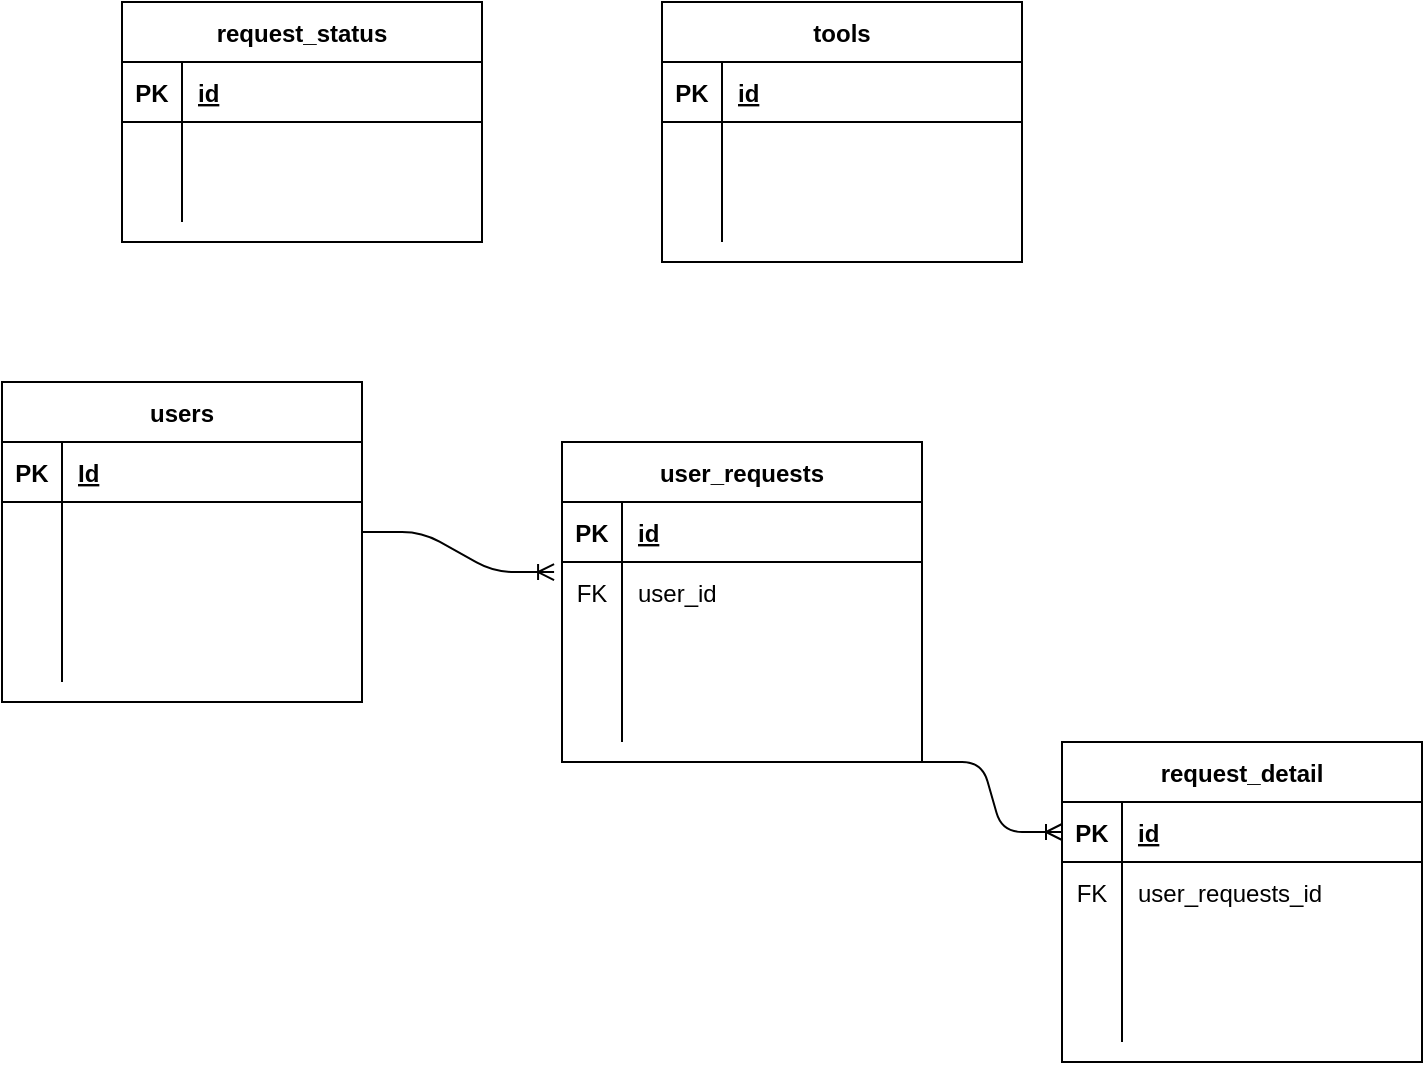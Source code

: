 <mxfile version="14.9.1" type="github">
  <diagram id="R2lEEEUBdFMjLlhIrx00" name="Page-1">
    <mxGraphModel dx="1355" dy="806" grid="1" gridSize="10" guides="1" tooltips="1" connect="1" arrows="1" fold="1" page="1" pageScale="1" pageWidth="850" pageHeight="1100" math="0" shadow="0" extFonts="Permanent Marker^https://fonts.googleapis.com/css?family=Permanent+Marker">
      <root>
        <mxCell id="0" />
        <mxCell id="1" parent="0" />
        <mxCell id="vipFnLTzo14QnkD1MS3u-1" value="users" style="shape=table;startSize=30;container=1;collapsible=1;childLayout=tableLayout;fixedRows=1;rowLines=0;fontStyle=1;align=center;resizeLast=1;" vertex="1" parent="1">
          <mxGeometry x="30" y="250" width="180" height="160" as="geometry" />
        </mxCell>
        <mxCell id="vipFnLTzo14QnkD1MS3u-2" value="" style="shape=partialRectangle;collapsible=0;dropTarget=0;pointerEvents=0;fillColor=none;top=0;left=0;bottom=1;right=0;points=[[0,0.5],[1,0.5]];portConstraint=eastwest;" vertex="1" parent="vipFnLTzo14QnkD1MS3u-1">
          <mxGeometry y="30" width="180" height="30" as="geometry" />
        </mxCell>
        <mxCell id="vipFnLTzo14QnkD1MS3u-3" value="PK" style="shape=partialRectangle;connectable=0;fillColor=none;top=0;left=0;bottom=0;right=0;fontStyle=1;overflow=hidden;" vertex="1" parent="vipFnLTzo14QnkD1MS3u-2">
          <mxGeometry width="30" height="30" as="geometry" />
        </mxCell>
        <mxCell id="vipFnLTzo14QnkD1MS3u-4" value="Id" style="shape=partialRectangle;connectable=0;fillColor=none;top=0;left=0;bottom=0;right=0;align=left;spacingLeft=6;fontStyle=5;overflow=hidden;" vertex="1" parent="vipFnLTzo14QnkD1MS3u-2">
          <mxGeometry x="30" width="150" height="30" as="geometry" />
        </mxCell>
        <mxCell id="vipFnLTzo14QnkD1MS3u-5" value="" style="shape=partialRectangle;collapsible=0;dropTarget=0;pointerEvents=0;fillColor=none;top=0;left=0;bottom=0;right=0;points=[[0,0.5],[1,0.5]];portConstraint=eastwest;" vertex="1" parent="vipFnLTzo14QnkD1MS3u-1">
          <mxGeometry y="60" width="180" height="30" as="geometry" />
        </mxCell>
        <mxCell id="vipFnLTzo14QnkD1MS3u-6" value="" style="shape=partialRectangle;connectable=0;fillColor=none;top=0;left=0;bottom=0;right=0;editable=1;overflow=hidden;" vertex="1" parent="vipFnLTzo14QnkD1MS3u-5">
          <mxGeometry width="30" height="30" as="geometry" />
        </mxCell>
        <mxCell id="vipFnLTzo14QnkD1MS3u-7" value="" style="shape=partialRectangle;connectable=0;fillColor=none;top=0;left=0;bottom=0;right=0;align=left;spacingLeft=6;overflow=hidden;" vertex="1" parent="vipFnLTzo14QnkD1MS3u-5">
          <mxGeometry x="30" width="150" height="30" as="geometry" />
        </mxCell>
        <mxCell id="vipFnLTzo14QnkD1MS3u-8" value="" style="shape=partialRectangle;collapsible=0;dropTarget=0;pointerEvents=0;fillColor=none;top=0;left=0;bottom=0;right=0;points=[[0,0.5],[1,0.5]];portConstraint=eastwest;" vertex="1" parent="vipFnLTzo14QnkD1MS3u-1">
          <mxGeometry y="90" width="180" height="30" as="geometry" />
        </mxCell>
        <mxCell id="vipFnLTzo14QnkD1MS3u-9" value="" style="shape=partialRectangle;connectable=0;fillColor=none;top=0;left=0;bottom=0;right=0;editable=1;overflow=hidden;" vertex="1" parent="vipFnLTzo14QnkD1MS3u-8">
          <mxGeometry width="30" height="30" as="geometry" />
        </mxCell>
        <mxCell id="vipFnLTzo14QnkD1MS3u-10" value="" style="shape=partialRectangle;connectable=0;fillColor=none;top=0;left=0;bottom=0;right=0;align=left;spacingLeft=6;overflow=hidden;" vertex="1" parent="vipFnLTzo14QnkD1MS3u-8">
          <mxGeometry x="30" width="150" height="30" as="geometry" />
        </mxCell>
        <mxCell id="vipFnLTzo14QnkD1MS3u-11" value="" style="shape=partialRectangle;collapsible=0;dropTarget=0;pointerEvents=0;fillColor=none;top=0;left=0;bottom=0;right=0;points=[[0,0.5],[1,0.5]];portConstraint=eastwest;" vertex="1" parent="vipFnLTzo14QnkD1MS3u-1">
          <mxGeometry y="120" width="180" height="30" as="geometry" />
        </mxCell>
        <mxCell id="vipFnLTzo14QnkD1MS3u-12" value="" style="shape=partialRectangle;connectable=0;fillColor=none;top=0;left=0;bottom=0;right=0;editable=1;overflow=hidden;" vertex="1" parent="vipFnLTzo14QnkD1MS3u-11">
          <mxGeometry width="30" height="30" as="geometry" />
        </mxCell>
        <mxCell id="vipFnLTzo14QnkD1MS3u-13" value="" style="shape=partialRectangle;connectable=0;fillColor=none;top=0;left=0;bottom=0;right=0;align=left;spacingLeft=6;overflow=hidden;" vertex="1" parent="vipFnLTzo14QnkD1MS3u-11">
          <mxGeometry x="30" width="150" height="30" as="geometry" />
        </mxCell>
        <mxCell id="vipFnLTzo14QnkD1MS3u-14" value="request_status" style="shape=table;startSize=30;container=1;collapsible=1;childLayout=tableLayout;fixedRows=1;rowLines=0;fontStyle=1;align=center;resizeLast=1;" vertex="1" parent="1">
          <mxGeometry x="90" y="60" width="180" height="120" as="geometry" />
        </mxCell>
        <mxCell id="vipFnLTzo14QnkD1MS3u-15" value="" style="shape=partialRectangle;collapsible=0;dropTarget=0;pointerEvents=0;fillColor=none;top=0;left=0;bottom=1;right=0;points=[[0,0.5],[1,0.5]];portConstraint=eastwest;" vertex="1" parent="vipFnLTzo14QnkD1MS3u-14">
          <mxGeometry y="30" width="180" height="30" as="geometry" />
        </mxCell>
        <mxCell id="vipFnLTzo14QnkD1MS3u-16" value="PK" style="shape=partialRectangle;connectable=0;fillColor=none;top=0;left=0;bottom=0;right=0;fontStyle=1;overflow=hidden;" vertex="1" parent="vipFnLTzo14QnkD1MS3u-15">
          <mxGeometry width="30" height="30" as="geometry" />
        </mxCell>
        <mxCell id="vipFnLTzo14QnkD1MS3u-17" value="id" style="shape=partialRectangle;connectable=0;fillColor=none;top=0;left=0;bottom=0;right=0;align=left;spacingLeft=6;fontStyle=5;overflow=hidden;" vertex="1" parent="vipFnLTzo14QnkD1MS3u-15">
          <mxGeometry x="30" width="150" height="30" as="geometry" />
        </mxCell>
        <mxCell id="vipFnLTzo14QnkD1MS3u-18" value="" style="shape=partialRectangle;collapsible=0;dropTarget=0;pointerEvents=0;fillColor=none;top=0;left=0;bottom=0;right=0;points=[[0,0.5],[1,0.5]];portConstraint=eastwest;" vertex="1" parent="vipFnLTzo14QnkD1MS3u-14">
          <mxGeometry y="60" width="180" height="30" as="geometry" />
        </mxCell>
        <mxCell id="vipFnLTzo14QnkD1MS3u-19" value="" style="shape=partialRectangle;connectable=0;fillColor=none;top=0;left=0;bottom=0;right=0;editable=1;overflow=hidden;" vertex="1" parent="vipFnLTzo14QnkD1MS3u-18">
          <mxGeometry width="30" height="30" as="geometry" />
        </mxCell>
        <mxCell id="vipFnLTzo14QnkD1MS3u-20" value="" style="shape=partialRectangle;connectable=0;fillColor=none;top=0;left=0;bottom=0;right=0;align=left;spacingLeft=6;overflow=hidden;" vertex="1" parent="vipFnLTzo14QnkD1MS3u-18">
          <mxGeometry x="30" width="150" height="30" as="geometry" />
        </mxCell>
        <mxCell id="vipFnLTzo14QnkD1MS3u-21" value="" style="shape=partialRectangle;collapsible=0;dropTarget=0;pointerEvents=0;fillColor=none;top=0;left=0;bottom=0;right=0;points=[[0,0.5],[1,0.5]];portConstraint=eastwest;" vertex="1" parent="vipFnLTzo14QnkD1MS3u-14">
          <mxGeometry y="90" width="180" height="20" as="geometry" />
        </mxCell>
        <mxCell id="vipFnLTzo14QnkD1MS3u-22" value="" style="shape=partialRectangle;connectable=0;fillColor=none;top=0;left=0;bottom=0;right=0;editable=1;overflow=hidden;" vertex="1" parent="vipFnLTzo14QnkD1MS3u-21">
          <mxGeometry width="30" height="20" as="geometry" />
        </mxCell>
        <mxCell id="vipFnLTzo14QnkD1MS3u-23" value="" style="shape=partialRectangle;connectable=0;fillColor=none;top=0;left=0;bottom=0;right=0;align=left;spacingLeft=6;overflow=hidden;" vertex="1" parent="vipFnLTzo14QnkD1MS3u-21">
          <mxGeometry x="30" width="150" height="20" as="geometry" />
        </mxCell>
        <mxCell id="vipFnLTzo14QnkD1MS3u-27" value="user_requests" style="shape=table;startSize=30;container=1;collapsible=1;childLayout=tableLayout;fixedRows=1;rowLines=0;fontStyle=1;align=center;resizeLast=1;" vertex="1" parent="1">
          <mxGeometry x="310" y="280" width="180" height="160" as="geometry" />
        </mxCell>
        <mxCell id="vipFnLTzo14QnkD1MS3u-28" value="" style="shape=partialRectangle;collapsible=0;dropTarget=0;pointerEvents=0;fillColor=none;top=0;left=0;bottom=1;right=0;points=[[0,0.5],[1,0.5]];portConstraint=eastwest;" vertex="1" parent="vipFnLTzo14QnkD1MS3u-27">
          <mxGeometry y="30" width="180" height="30" as="geometry" />
        </mxCell>
        <mxCell id="vipFnLTzo14QnkD1MS3u-29" value="PK" style="shape=partialRectangle;connectable=0;fillColor=none;top=0;left=0;bottom=0;right=0;fontStyle=1;overflow=hidden;" vertex="1" parent="vipFnLTzo14QnkD1MS3u-28">
          <mxGeometry width="30" height="30" as="geometry" />
        </mxCell>
        <mxCell id="vipFnLTzo14QnkD1MS3u-30" value="id" style="shape=partialRectangle;connectable=0;fillColor=none;top=0;left=0;bottom=0;right=0;align=left;spacingLeft=6;fontStyle=5;overflow=hidden;" vertex="1" parent="vipFnLTzo14QnkD1MS3u-28">
          <mxGeometry x="30" width="150" height="30" as="geometry" />
        </mxCell>
        <mxCell id="vipFnLTzo14QnkD1MS3u-31" value="" style="shape=partialRectangle;collapsible=0;dropTarget=0;pointerEvents=0;fillColor=none;top=0;left=0;bottom=0;right=0;points=[[0,0.5],[1,0.5]];portConstraint=eastwest;" vertex="1" parent="vipFnLTzo14QnkD1MS3u-27">
          <mxGeometry y="60" width="180" height="30" as="geometry" />
        </mxCell>
        <mxCell id="vipFnLTzo14QnkD1MS3u-32" value="FK" style="shape=partialRectangle;connectable=0;fillColor=none;top=0;left=0;bottom=0;right=0;editable=1;overflow=hidden;" vertex="1" parent="vipFnLTzo14QnkD1MS3u-31">
          <mxGeometry width="30" height="30" as="geometry" />
        </mxCell>
        <mxCell id="vipFnLTzo14QnkD1MS3u-33" value="user_id" style="shape=partialRectangle;connectable=0;fillColor=none;top=0;left=0;bottom=0;right=0;align=left;spacingLeft=6;overflow=hidden;" vertex="1" parent="vipFnLTzo14QnkD1MS3u-31">
          <mxGeometry x="30" width="150" height="30" as="geometry" />
        </mxCell>
        <mxCell id="vipFnLTzo14QnkD1MS3u-34" value="" style="shape=partialRectangle;collapsible=0;dropTarget=0;pointerEvents=0;fillColor=none;top=0;left=0;bottom=0;right=0;points=[[0,0.5],[1,0.5]];portConstraint=eastwest;" vertex="1" parent="vipFnLTzo14QnkD1MS3u-27">
          <mxGeometry y="90" width="180" height="30" as="geometry" />
        </mxCell>
        <mxCell id="vipFnLTzo14QnkD1MS3u-35" value="" style="shape=partialRectangle;connectable=0;fillColor=none;top=0;left=0;bottom=0;right=0;editable=1;overflow=hidden;" vertex="1" parent="vipFnLTzo14QnkD1MS3u-34">
          <mxGeometry width="30" height="30" as="geometry" />
        </mxCell>
        <mxCell id="vipFnLTzo14QnkD1MS3u-36" value="" style="shape=partialRectangle;connectable=0;fillColor=none;top=0;left=0;bottom=0;right=0;align=left;spacingLeft=6;overflow=hidden;" vertex="1" parent="vipFnLTzo14QnkD1MS3u-34">
          <mxGeometry x="30" width="150" height="30" as="geometry" />
        </mxCell>
        <mxCell id="vipFnLTzo14QnkD1MS3u-37" value="" style="shape=partialRectangle;collapsible=0;dropTarget=0;pointerEvents=0;fillColor=none;top=0;left=0;bottom=0;right=0;points=[[0,0.5],[1,0.5]];portConstraint=eastwest;" vertex="1" parent="vipFnLTzo14QnkD1MS3u-27">
          <mxGeometry y="120" width="180" height="30" as="geometry" />
        </mxCell>
        <mxCell id="vipFnLTzo14QnkD1MS3u-38" value="" style="shape=partialRectangle;connectable=0;fillColor=none;top=0;left=0;bottom=0;right=0;editable=1;overflow=hidden;" vertex="1" parent="vipFnLTzo14QnkD1MS3u-37">
          <mxGeometry width="30" height="30" as="geometry" />
        </mxCell>
        <mxCell id="vipFnLTzo14QnkD1MS3u-39" value="" style="shape=partialRectangle;connectable=0;fillColor=none;top=0;left=0;bottom=0;right=0;align=left;spacingLeft=6;overflow=hidden;" vertex="1" parent="vipFnLTzo14QnkD1MS3u-37">
          <mxGeometry x="30" width="150" height="30" as="geometry" />
        </mxCell>
        <mxCell id="vipFnLTzo14QnkD1MS3u-40" value="request_detail" style="shape=table;startSize=30;container=1;collapsible=1;childLayout=tableLayout;fixedRows=1;rowLines=0;fontStyle=1;align=center;resizeLast=1;" vertex="1" parent="1">
          <mxGeometry x="560" y="430" width="180" height="160" as="geometry" />
        </mxCell>
        <mxCell id="vipFnLTzo14QnkD1MS3u-41" value="" style="shape=partialRectangle;collapsible=0;dropTarget=0;pointerEvents=0;fillColor=none;top=0;left=0;bottom=1;right=0;points=[[0,0.5],[1,0.5]];portConstraint=eastwest;" vertex="1" parent="vipFnLTzo14QnkD1MS3u-40">
          <mxGeometry y="30" width="180" height="30" as="geometry" />
        </mxCell>
        <mxCell id="vipFnLTzo14QnkD1MS3u-42" value="PK" style="shape=partialRectangle;connectable=0;fillColor=none;top=0;left=0;bottom=0;right=0;fontStyle=1;overflow=hidden;" vertex="1" parent="vipFnLTzo14QnkD1MS3u-41">
          <mxGeometry width="30" height="30" as="geometry" />
        </mxCell>
        <mxCell id="vipFnLTzo14QnkD1MS3u-43" value="id" style="shape=partialRectangle;connectable=0;fillColor=none;top=0;left=0;bottom=0;right=0;align=left;spacingLeft=6;fontStyle=5;overflow=hidden;" vertex="1" parent="vipFnLTzo14QnkD1MS3u-41">
          <mxGeometry x="30" width="150" height="30" as="geometry" />
        </mxCell>
        <mxCell id="vipFnLTzo14QnkD1MS3u-44" value="" style="shape=partialRectangle;collapsible=0;dropTarget=0;pointerEvents=0;fillColor=none;top=0;left=0;bottom=0;right=0;points=[[0,0.5],[1,0.5]];portConstraint=eastwest;" vertex="1" parent="vipFnLTzo14QnkD1MS3u-40">
          <mxGeometry y="60" width="180" height="30" as="geometry" />
        </mxCell>
        <mxCell id="vipFnLTzo14QnkD1MS3u-45" value="FK" style="shape=partialRectangle;connectable=0;fillColor=none;top=0;left=0;bottom=0;right=0;editable=1;overflow=hidden;" vertex="1" parent="vipFnLTzo14QnkD1MS3u-44">
          <mxGeometry width="30" height="30" as="geometry" />
        </mxCell>
        <mxCell id="vipFnLTzo14QnkD1MS3u-46" value="user_requests_id" style="shape=partialRectangle;connectable=0;fillColor=none;top=0;left=0;bottom=0;right=0;align=left;spacingLeft=6;overflow=hidden;" vertex="1" parent="vipFnLTzo14QnkD1MS3u-44">
          <mxGeometry x="30" width="150" height="30" as="geometry" />
        </mxCell>
        <mxCell id="vipFnLTzo14QnkD1MS3u-47" value="" style="shape=partialRectangle;collapsible=0;dropTarget=0;pointerEvents=0;fillColor=none;top=0;left=0;bottom=0;right=0;points=[[0,0.5],[1,0.5]];portConstraint=eastwest;" vertex="1" parent="vipFnLTzo14QnkD1MS3u-40">
          <mxGeometry y="90" width="180" height="30" as="geometry" />
        </mxCell>
        <mxCell id="vipFnLTzo14QnkD1MS3u-48" value="" style="shape=partialRectangle;connectable=0;fillColor=none;top=0;left=0;bottom=0;right=0;editable=1;overflow=hidden;" vertex="1" parent="vipFnLTzo14QnkD1MS3u-47">
          <mxGeometry width="30" height="30" as="geometry" />
        </mxCell>
        <mxCell id="vipFnLTzo14QnkD1MS3u-49" value="" style="shape=partialRectangle;connectable=0;fillColor=none;top=0;left=0;bottom=0;right=0;align=left;spacingLeft=6;overflow=hidden;" vertex="1" parent="vipFnLTzo14QnkD1MS3u-47">
          <mxGeometry x="30" width="150" height="30" as="geometry" />
        </mxCell>
        <mxCell id="vipFnLTzo14QnkD1MS3u-50" value="" style="shape=partialRectangle;collapsible=0;dropTarget=0;pointerEvents=0;fillColor=none;top=0;left=0;bottom=0;right=0;points=[[0,0.5],[1,0.5]];portConstraint=eastwest;" vertex="1" parent="vipFnLTzo14QnkD1MS3u-40">
          <mxGeometry y="120" width="180" height="30" as="geometry" />
        </mxCell>
        <mxCell id="vipFnLTzo14QnkD1MS3u-51" value="" style="shape=partialRectangle;connectable=0;fillColor=none;top=0;left=0;bottom=0;right=0;editable=1;overflow=hidden;" vertex="1" parent="vipFnLTzo14QnkD1MS3u-50">
          <mxGeometry width="30" height="30" as="geometry" />
        </mxCell>
        <mxCell id="vipFnLTzo14QnkD1MS3u-52" value="" style="shape=partialRectangle;connectable=0;fillColor=none;top=0;left=0;bottom=0;right=0;align=left;spacingLeft=6;overflow=hidden;" vertex="1" parent="vipFnLTzo14QnkD1MS3u-50">
          <mxGeometry x="30" width="150" height="30" as="geometry" />
        </mxCell>
        <mxCell id="vipFnLTzo14QnkD1MS3u-53" value="tools" style="shape=table;startSize=30;container=1;collapsible=1;childLayout=tableLayout;fixedRows=1;rowLines=0;fontStyle=1;align=center;resizeLast=1;" vertex="1" parent="1">
          <mxGeometry x="360" y="60" width="180" height="130" as="geometry" />
        </mxCell>
        <mxCell id="vipFnLTzo14QnkD1MS3u-54" value="" style="shape=partialRectangle;collapsible=0;dropTarget=0;pointerEvents=0;fillColor=none;top=0;left=0;bottom=1;right=0;points=[[0,0.5],[1,0.5]];portConstraint=eastwest;" vertex="1" parent="vipFnLTzo14QnkD1MS3u-53">
          <mxGeometry y="30" width="180" height="30" as="geometry" />
        </mxCell>
        <mxCell id="vipFnLTzo14QnkD1MS3u-55" value="PK" style="shape=partialRectangle;connectable=0;fillColor=none;top=0;left=0;bottom=0;right=0;fontStyle=1;overflow=hidden;" vertex="1" parent="vipFnLTzo14QnkD1MS3u-54">
          <mxGeometry width="30" height="30" as="geometry" />
        </mxCell>
        <mxCell id="vipFnLTzo14QnkD1MS3u-56" value="id" style="shape=partialRectangle;connectable=0;fillColor=none;top=0;left=0;bottom=0;right=0;align=left;spacingLeft=6;fontStyle=5;overflow=hidden;" vertex="1" parent="vipFnLTzo14QnkD1MS3u-54">
          <mxGeometry x="30" width="150" height="30" as="geometry" />
        </mxCell>
        <mxCell id="vipFnLTzo14QnkD1MS3u-57" value="" style="shape=partialRectangle;collapsible=0;dropTarget=0;pointerEvents=0;fillColor=none;top=0;left=0;bottom=0;right=0;points=[[0,0.5],[1,0.5]];portConstraint=eastwest;" vertex="1" parent="vipFnLTzo14QnkD1MS3u-53">
          <mxGeometry y="60" width="180" height="30" as="geometry" />
        </mxCell>
        <mxCell id="vipFnLTzo14QnkD1MS3u-58" value="" style="shape=partialRectangle;connectable=0;fillColor=none;top=0;left=0;bottom=0;right=0;editable=1;overflow=hidden;" vertex="1" parent="vipFnLTzo14QnkD1MS3u-57">
          <mxGeometry width="30" height="30" as="geometry" />
        </mxCell>
        <mxCell id="vipFnLTzo14QnkD1MS3u-59" value="" style="shape=partialRectangle;connectable=0;fillColor=none;top=0;left=0;bottom=0;right=0;align=left;spacingLeft=6;overflow=hidden;" vertex="1" parent="vipFnLTzo14QnkD1MS3u-57">
          <mxGeometry x="30" width="150" height="30" as="geometry" />
        </mxCell>
        <mxCell id="vipFnLTzo14QnkD1MS3u-63" value="" style="shape=partialRectangle;collapsible=0;dropTarget=0;pointerEvents=0;fillColor=none;top=0;left=0;bottom=0;right=0;points=[[0,0.5],[1,0.5]];portConstraint=eastwest;" vertex="1" parent="vipFnLTzo14QnkD1MS3u-53">
          <mxGeometry y="90" width="180" height="30" as="geometry" />
        </mxCell>
        <mxCell id="vipFnLTzo14QnkD1MS3u-64" value="" style="shape=partialRectangle;connectable=0;fillColor=none;top=0;left=0;bottom=0;right=0;editable=1;overflow=hidden;" vertex="1" parent="vipFnLTzo14QnkD1MS3u-63">
          <mxGeometry width="30" height="30" as="geometry" />
        </mxCell>
        <mxCell id="vipFnLTzo14QnkD1MS3u-65" value="" style="shape=partialRectangle;connectable=0;fillColor=none;top=0;left=0;bottom=0;right=0;align=left;spacingLeft=6;overflow=hidden;" vertex="1" parent="vipFnLTzo14QnkD1MS3u-63">
          <mxGeometry x="30" width="150" height="30" as="geometry" />
        </mxCell>
        <mxCell id="vipFnLTzo14QnkD1MS3u-66" value="" style="edgeStyle=entityRelationEdgeStyle;fontSize=12;html=1;endArrow=ERoneToMany;exitX=1;exitY=0.5;exitDx=0;exitDy=0;entryX=-0.022;entryY=0.167;entryDx=0;entryDy=0;entryPerimeter=0;" edge="1" parent="1" source="vipFnLTzo14QnkD1MS3u-5" target="vipFnLTzo14QnkD1MS3u-31">
          <mxGeometry width="100" height="100" relative="1" as="geometry">
            <mxPoint x="440" y="460" as="sourcePoint" />
            <mxPoint x="540" y="360" as="targetPoint" />
          </mxGeometry>
        </mxCell>
        <mxCell id="vipFnLTzo14QnkD1MS3u-68" value="" style="edgeStyle=entityRelationEdgeStyle;fontSize=12;html=1;endArrow=ERoneToMany;exitX=1;exitY=1;exitDx=0;exitDy=0;entryX=0;entryY=0.5;entryDx=0;entryDy=0;" edge="1" parent="1" source="vipFnLTzo14QnkD1MS3u-27" target="vipFnLTzo14QnkD1MS3u-41">
          <mxGeometry width="100" height="100" relative="1" as="geometry">
            <mxPoint x="440" y="460" as="sourcePoint" />
            <mxPoint x="540" y="360" as="targetPoint" />
          </mxGeometry>
        </mxCell>
      </root>
    </mxGraphModel>
  </diagram>
</mxfile>
